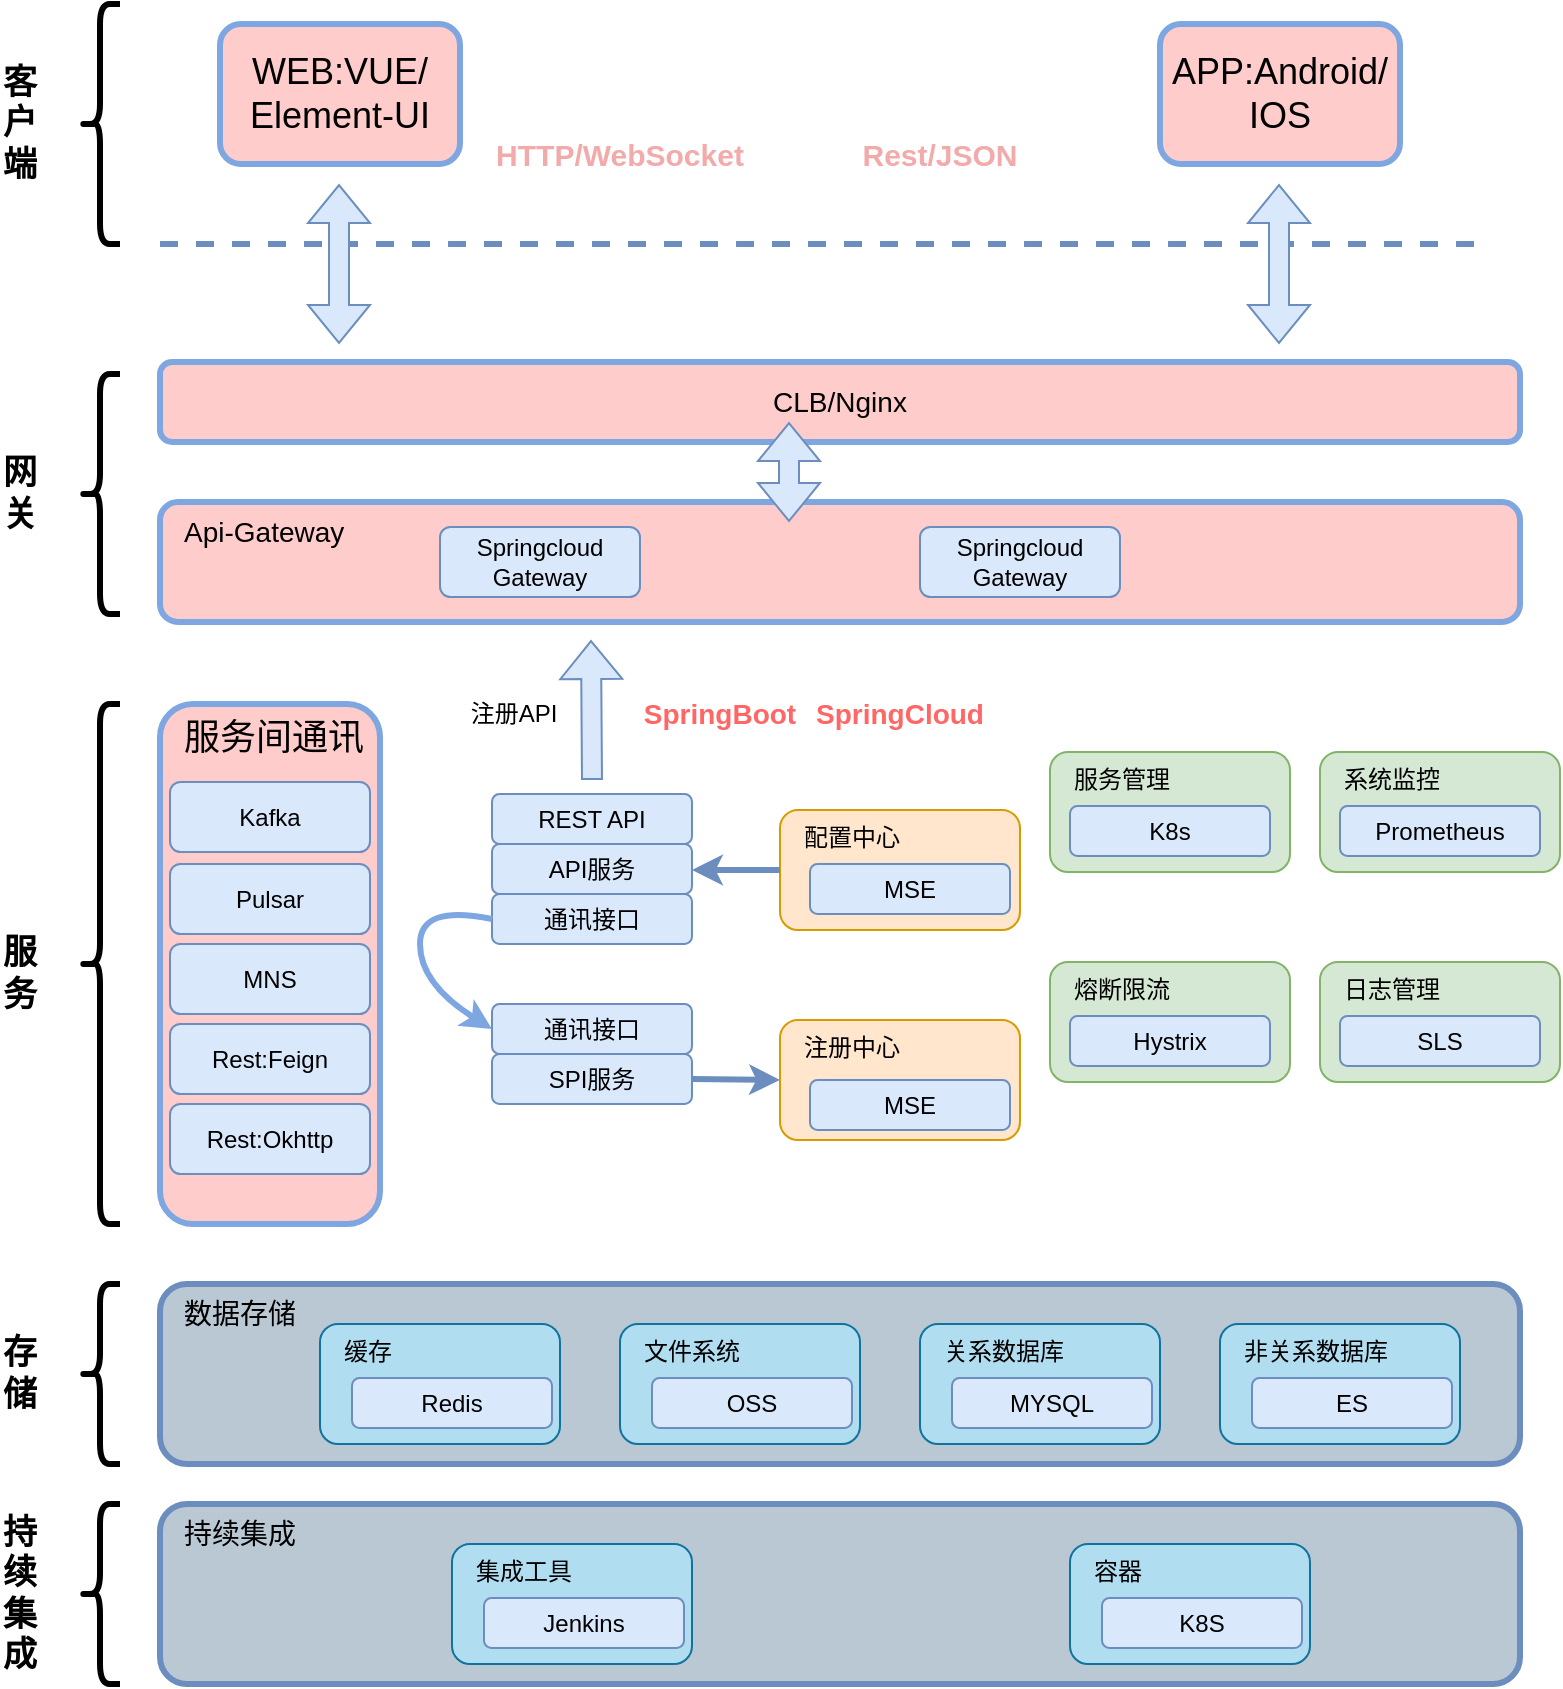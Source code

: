 <mxfile version="24.6.4" type="github">
  <diagram name="第 1 页" id="OAlhQ5RgoAdpzEQPvTgW">
    <mxGraphModel dx="2074" dy="1106" grid="1" gridSize="10" guides="1" tooltips="1" connect="1" arrows="1" fold="1" page="1" pageScale="1" pageWidth="827" pageHeight="1169" math="0" shadow="0">
      <root>
        <mxCell id="0" />
        <mxCell id="1" parent="0" />
        <mxCell id="uMQJd07oxPG79hwhNOlY-1" value="&lt;span style=&quot;font-size: 18px;&quot;&gt;&lt;font style=&quot;font-size: 18px;&quot;&gt;WEB:VUE/&lt;/font&gt;&lt;/span&gt;&lt;div style=&quot;font-size: 18px;&quot;&gt;&lt;font style=&quot;font-size: 18px;&quot;&gt;Element-UI&lt;/font&gt;&lt;/div&gt;" style="rounded=1;whiteSpace=wrap;html=1;fillColor=#FFCCCC;strokeColor=#7EA6E0;strokeWidth=3;" vertex="1" parent="1">
          <mxGeometry x="130" y="190" width="120" height="70" as="geometry" />
        </mxCell>
        <mxCell id="uMQJd07oxPG79hwhNOlY-2" value="" style="shape=curlyBracket;whiteSpace=wrap;html=1;rounded=1;labelPosition=left;verticalLabelPosition=middle;align=right;verticalAlign=middle;strokeWidth=3;" vertex="1" parent="1">
          <mxGeometry x="60" y="180" width="20" height="120" as="geometry" />
        </mxCell>
        <mxCell id="uMQJd07oxPG79hwhNOlY-3" value="&lt;b&gt;&lt;font style=&quot;font-size: 17px;&quot;&gt;客户端&lt;/font&gt;&lt;/b&gt;" style="text;html=1;align=center;verticalAlign=middle;whiteSpace=wrap;rounded=0;" vertex="1" parent="1">
          <mxGeometry x="20" y="225" width="20" height="30" as="geometry" />
        </mxCell>
        <mxCell id="uMQJd07oxPG79hwhNOlY-4" value="" style="endArrow=none;dashed=1;html=1;rounded=1;strokeWidth=3;fillColor=#dae8fc;strokeColor=#6C8EBF;curved=0;" edge="1" parent="1">
          <mxGeometry width="50" height="50" relative="1" as="geometry">
            <mxPoint x="100" y="300" as="sourcePoint" />
            <mxPoint x="760" y="300" as="targetPoint" />
          </mxGeometry>
        </mxCell>
        <mxCell id="uMQJd07oxPG79hwhNOlY-5" value="&lt;span style=&quot;font-size: 18px;&quot;&gt;APP:Android/&lt;/span&gt;&lt;div&gt;&lt;span style=&quot;font-size: 18px;&quot;&gt;IOS&lt;/span&gt;&lt;/div&gt;" style="rounded=1;whiteSpace=wrap;html=1;fillColor=#FFCCCC;strokeColor=#7EA6E0;strokeWidth=3;" vertex="1" parent="1">
          <mxGeometry x="600" y="190" width="120" height="70" as="geometry" />
        </mxCell>
        <mxCell id="uMQJd07oxPG79hwhNOlY-6" value="HTTP/WebSocket" style="text;html=1;align=center;verticalAlign=middle;whiteSpace=wrap;rounded=0;fontStyle=1;fontSize=15;fontColor=#f3aaaa;" vertex="1" parent="1">
          <mxGeometry x="300" y="240" width="60" height="30" as="geometry" />
        </mxCell>
        <mxCell id="uMQJd07oxPG79hwhNOlY-7" value="Rest/JSON" style="text;html=1;align=center;verticalAlign=middle;whiteSpace=wrap;rounded=0;fontStyle=1;fontSize=15;fontColor=#f3aaaa;" vertex="1" parent="1">
          <mxGeometry x="460" y="240" width="60" height="30" as="geometry" />
        </mxCell>
        <mxCell id="uMQJd07oxPG79hwhNOlY-8" value="" style="shape=flexArrow;endArrow=classic;startArrow=classic;html=1;rounded=0;labelBackgroundColor=#CCFFFF;fillColor=#dae8fc;strokeColor=#6c8ebf;" edge="1" parent="1">
          <mxGeometry width="100" height="100" relative="1" as="geometry">
            <mxPoint x="189.5" y="350" as="sourcePoint" />
            <mxPoint x="189.5" y="270" as="targetPoint" />
          </mxGeometry>
        </mxCell>
        <mxCell id="uMQJd07oxPG79hwhNOlY-9" value="" style="shape=flexArrow;endArrow=classic;startArrow=classic;html=1;rounded=0;labelBackgroundColor=#CCFFFF;fillColor=#dae8fc;strokeColor=#6c8ebf;" edge="1" parent="1">
          <mxGeometry width="100" height="100" relative="1" as="geometry">
            <mxPoint x="659.5" y="350" as="sourcePoint" />
            <mxPoint x="659.5" y="270" as="targetPoint" />
          </mxGeometry>
        </mxCell>
        <mxCell id="uMQJd07oxPG79hwhNOlY-10" value="" style="shape=curlyBracket;whiteSpace=wrap;html=1;rounded=1;labelPosition=left;verticalLabelPosition=middle;align=right;verticalAlign=middle;strokeWidth=3;" vertex="1" parent="1">
          <mxGeometry x="60" y="365" width="20" height="120" as="geometry" />
        </mxCell>
        <mxCell id="uMQJd07oxPG79hwhNOlY-11" value="&lt;span style=&quot;font-size: 17px;&quot;&gt;&lt;b&gt;网关&lt;/b&gt;&lt;/span&gt;" style="text;html=1;align=center;verticalAlign=middle;whiteSpace=wrap;rounded=0;" vertex="1" parent="1">
          <mxGeometry x="20" y="410" width="20" height="30" as="geometry" />
        </mxCell>
        <mxCell id="uMQJd07oxPG79hwhNOlY-13" value="&lt;font style=&quot;font-size: 14px;&quot;&gt;CLB/Nginx&lt;/font&gt;" style="rounded=1;whiteSpace=wrap;html=1;fillColor=#FFCCCC;strokeColor=#7EA6E0;strokeWidth=3;" vertex="1" parent="1">
          <mxGeometry x="100" y="359" width="680" height="40" as="geometry" />
        </mxCell>
        <mxCell id="uMQJd07oxPG79hwhNOlY-14" value="&lt;font style=&quot;font-size: 14px;&quot;&gt;Api-Gateway&lt;/font&gt;" style="rounded=1;whiteSpace=wrap;html=1;fillColor=#FFCCCC;strokeColor=#7EA6E0;strokeWidth=3;align=left;verticalAlign=top;spacingLeft=10;" vertex="1" parent="1">
          <mxGeometry x="100" y="429" width="680" height="60" as="geometry" />
        </mxCell>
        <mxCell id="uMQJd07oxPG79hwhNOlY-19" value="" style="shape=flexArrow;endArrow=classic;startArrow=classic;html=1;rounded=0;labelBackgroundColor=#CCFFFF;fillColor=#dae8fc;strokeColor=#6c8ebf;" edge="1" parent="1">
          <mxGeometry width="100" height="100" relative="1" as="geometry">
            <mxPoint x="414.5" y="439" as="sourcePoint" />
            <mxPoint x="414.5" y="389" as="targetPoint" />
          </mxGeometry>
        </mxCell>
        <mxCell id="uMQJd07oxPG79hwhNOlY-20" value="Springcloud&lt;div&gt;Gateway&lt;/div&gt;" style="rounded=1;whiteSpace=wrap;html=1;fillColor=#dae8fc;strokeColor=#6c8ebf;" vertex="1" parent="1">
          <mxGeometry x="240" y="441.5" width="100" height="35" as="geometry" />
        </mxCell>
        <mxCell id="uMQJd07oxPG79hwhNOlY-21" value="Springcloud&lt;div&gt;Gateway&lt;/div&gt;" style="rounded=1;whiteSpace=wrap;html=1;fillColor=#dae8fc;strokeColor=#6c8ebf;" vertex="1" parent="1">
          <mxGeometry x="480" y="441.5" width="100" height="35" as="geometry" />
        </mxCell>
        <mxCell id="uMQJd07oxPG79hwhNOlY-23" value="" style="shape=curlyBracket;whiteSpace=wrap;html=1;rounded=1;labelPosition=left;verticalLabelPosition=middle;align=right;verticalAlign=middle;strokeWidth=3;" vertex="1" parent="1">
          <mxGeometry x="60" y="530" width="20" height="260" as="geometry" />
        </mxCell>
        <mxCell id="uMQJd07oxPG79hwhNOlY-24" value="&lt;span style=&quot;font-size: 17px;&quot;&gt;&lt;b&gt;服务&lt;/b&gt;&lt;/span&gt;" style="text;html=1;align=center;verticalAlign=middle;whiteSpace=wrap;rounded=0;" vertex="1" parent="1">
          <mxGeometry x="20" y="650" width="20" height="30" as="geometry" />
        </mxCell>
        <mxCell id="uMQJd07oxPG79hwhNOlY-25" value="&lt;span style=&quot;font-size: 18px;&quot;&gt;服务间通讯&lt;/span&gt;" style="rounded=1;whiteSpace=wrap;html=1;fillColor=#FFCCCC;strokeColor=#7EA6E0;strokeWidth=3;spacingLeft=10;verticalAlign=top;align=left;" vertex="1" parent="1">
          <mxGeometry x="100" y="530" width="110" height="260" as="geometry" />
        </mxCell>
        <mxCell id="uMQJd07oxPG79hwhNOlY-26" value="Kafka" style="rounded=1;whiteSpace=wrap;html=1;fillColor=#dae8fc;strokeColor=#6c8ebf;" vertex="1" parent="1">
          <mxGeometry x="105" y="569" width="100" height="35" as="geometry" />
        </mxCell>
        <mxCell id="uMQJd07oxPG79hwhNOlY-27" value="Pulsar" style="rounded=1;whiteSpace=wrap;html=1;fillColor=#dae8fc;strokeColor=#6c8ebf;" vertex="1" parent="1">
          <mxGeometry x="105" y="610" width="100" height="35" as="geometry" />
        </mxCell>
        <mxCell id="uMQJd07oxPG79hwhNOlY-28" value="Rest:Feign" style="rounded=1;whiteSpace=wrap;html=1;fillColor=#dae8fc;strokeColor=#6c8ebf;" vertex="1" parent="1">
          <mxGeometry x="105" y="690" width="100" height="35" as="geometry" />
        </mxCell>
        <mxCell id="uMQJd07oxPG79hwhNOlY-29" value="Rest:Okhttp" style="rounded=1;whiteSpace=wrap;html=1;fillColor=#dae8fc;strokeColor=#6c8ebf;" vertex="1" parent="1">
          <mxGeometry x="105" y="730" width="100" height="35" as="geometry" />
        </mxCell>
        <mxCell id="uMQJd07oxPG79hwhNOlY-30" value="MNS" style="rounded=1;whiteSpace=wrap;html=1;fillColor=#dae8fc;strokeColor=#6c8ebf;" vertex="1" parent="1">
          <mxGeometry x="105" y="650" width="100" height="35" as="geometry" />
        </mxCell>
        <mxCell id="uMQJd07oxPG79hwhNOlY-31" value="REST API" style="rounded=1;whiteSpace=wrap;html=1;fillColor=#dae8fc;strokeColor=#6c8ebf;" vertex="1" parent="1">
          <mxGeometry x="266" y="575" width="100" height="25" as="geometry" />
        </mxCell>
        <mxCell id="uMQJd07oxPG79hwhNOlY-33" value="API服务" style="rounded=1;whiteSpace=wrap;html=1;fillColor=#dae8fc;strokeColor=#6c8ebf;" vertex="1" parent="1">
          <mxGeometry x="266" y="600" width="100" height="25" as="geometry" />
        </mxCell>
        <mxCell id="uMQJd07oxPG79hwhNOlY-34" value="通讯接口" style="rounded=1;whiteSpace=wrap;html=1;fillColor=#dae8fc;strokeColor=#6c8ebf;" vertex="1" parent="1">
          <mxGeometry x="266" y="625" width="100" height="25" as="geometry" />
        </mxCell>
        <mxCell id="uMQJd07oxPG79hwhNOlY-35" value="" style="shape=flexArrow;endArrow=classic;html=1;rounded=0;fillColor=#dae8fc;strokeColor=#6c8ebf;" edge="1" parent="1">
          <mxGeometry width="50" height="50" relative="1" as="geometry">
            <mxPoint x="316" y="568" as="sourcePoint" />
            <mxPoint x="315.5" y="498" as="targetPoint" />
          </mxGeometry>
        </mxCell>
        <mxCell id="uMQJd07oxPG79hwhNOlY-36" value="注册API" style="text;html=1;align=center;verticalAlign=middle;whiteSpace=wrap;rounded=0;" vertex="1" parent="1">
          <mxGeometry x="247" y="520" width="60" height="30" as="geometry" />
        </mxCell>
        <mxCell id="uMQJd07oxPG79hwhNOlY-37" value="通讯接口" style="rounded=1;whiteSpace=wrap;html=1;fillColor=#dae8fc;strokeColor=#6c8ebf;" vertex="1" parent="1">
          <mxGeometry x="266" y="680" width="100" height="25" as="geometry" />
        </mxCell>
        <mxCell id="uMQJd07oxPG79hwhNOlY-38" value="SPI服务" style="rounded=1;whiteSpace=wrap;html=1;fillColor=#dae8fc;strokeColor=#6c8ebf;" vertex="1" parent="1">
          <mxGeometry x="266" y="705" width="100" height="25" as="geometry" />
        </mxCell>
        <mxCell id="uMQJd07oxPG79hwhNOlY-46" value="" style="curved=1;endArrow=classic;html=1;rounded=0;exitX=0;exitY=0.5;exitDx=0;exitDy=0;entryX=0;entryY=0.5;entryDx=0;entryDy=0;strokeWidth=3;strokeColor=#7EA6E0;" edge="1" parent="1" source="uMQJd07oxPG79hwhNOlY-34" target="uMQJd07oxPG79hwhNOlY-37">
          <mxGeometry width="50" height="50" relative="1" as="geometry">
            <mxPoint x="210" y="620" as="sourcePoint" />
            <mxPoint x="260" y="670" as="targetPoint" />
            <Array as="points">
              <mxPoint x="230" y="630" />
              <mxPoint x="230" y="670" />
            </Array>
          </mxGeometry>
        </mxCell>
        <mxCell id="uMQJd07oxPG79hwhNOlY-47" value="SpringBoot" style="text;html=1;align=center;verticalAlign=middle;whiteSpace=wrap;rounded=0;fontColor=#FF6666;fontStyle=1;fontSize=14;" vertex="1" parent="1">
          <mxGeometry x="350" y="520" width="60" height="30" as="geometry" />
        </mxCell>
        <mxCell id="uMQJd07oxPG79hwhNOlY-48" value="SpringCloud" style="text;html=1;align=center;verticalAlign=middle;whiteSpace=wrap;rounded=0;fontColor=#FF6666;fontStyle=1;fontSize=14;" vertex="1" parent="1">
          <mxGeometry x="440" y="520" width="60" height="30" as="geometry" />
        </mxCell>
        <mxCell id="uMQJd07oxPG79hwhNOlY-49" value="配置中心" style="rounded=1;whiteSpace=wrap;html=1;fillColor=#ffe6cc;strokeColor=#d79b00;align=left;verticalAlign=top;spacingLeft=10;" vertex="1" parent="1">
          <mxGeometry x="410" y="583" width="120" height="60" as="geometry" />
        </mxCell>
        <mxCell id="uMQJd07oxPG79hwhNOlY-50" value="注册中心" style="rounded=1;whiteSpace=wrap;html=1;fillColor=#ffe6cc;strokeColor=#d79b00;align=left;verticalAlign=top;spacingLeft=10;" vertex="1" parent="1">
          <mxGeometry x="410" y="688" width="120" height="60" as="geometry" />
        </mxCell>
        <mxCell id="uMQJd07oxPG79hwhNOlY-51" value="MSE" style="rounded=1;whiteSpace=wrap;html=1;fillColor=#dae8fc;strokeColor=#6c8ebf;" vertex="1" parent="1">
          <mxGeometry x="425" y="610" width="100" height="25" as="geometry" />
        </mxCell>
        <mxCell id="uMQJd07oxPG79hwhNOlY-52" value="MSE" style="rounded=1;whiteSpace=wrap;html=1;fillColor=#dae8fc;strokeColor=#6c8ebf;" vertex="1" parent="1">
          <mxGeometry x="425" y="718" width="100" height="25" as="geometry" />
        </mxCell>
        <mxCell id="uMQJd07oxPG79hwhNOlY-53" value="" style="endArrow=classic;html=1;rounded=0;exitX=0;exitY=0.5;exitDx=0;exitDy=0;strokeColor=#6C8EBF;strokeWidth=3;" edge="1" parent="1" source="uMQJd07oxPG79hwhNOlY-49">
          <mxGeometry width="50" height="50" relative="1" as="geometry">
            <mxPoint x="370" y="810" as="sourcePoint" />
            <mxPoint x="366" y="613" as="targetPoint" />
          </mxGeometry>
        </mxCell>
        <mxCell id="uMQJd07oxPG79hwhNOlY-54" value="" style="endArrow=classic;html=1;rounded=0;exitX=1;exitY=0.5;exitDx=0;exitDy=0;entryX=0;entryY=0.5;entryDx=0;entryDy=0;strokeColor=#6C8EBF;strokeWidth=3;" edge="1" parent="1" source="uMQJd07oxPG79hwhNOlY-38" target="uMQJd07oxPG79hwhNOlY-50">
          <mxGeometry width="50" height="50" relative="1" as="geometry">
            <mxPoint x="416" y="613" as="sourcePoint" />
            <mxPoint x="376" y="623" as="targetPoint" />
          </mxGeometry>
        </mxCell>
        <mxCell id="uMQJd07oxPG79hwhNOlY-55" value="服务管理" style="rounded=1;whiteSpace=wrap;html=1;fillColor=#d5e8d4;strokeColor=#82b366;align=left;verticalAlign=top;spacingLeft=10;" vertex="1" parent="1">
          <mxGeometry x="545" y="554" width="120" height="60" as="geometry" />
        </mxCell>
        <mxCell id="uMQJd07oxPG79hwhNOlY-56" value="K8s" style="rounded=1;whiteSpace=wrap;html=1;fillColor=#dae8fc;strokeColor=#6c8ebf;" vertex="1" parent="1">
          <mxGeometry x="555" y="581" width="100" height="25" as="geometry" />
        </mxCell>
        <mxCell id="uMQJd07oxPG79hwhNOlY-57" value="系统监控" style="rounded=1;whiteSpace=wrap;html=1;fillColor=#d5e8d4;strokeColor=#82b366;align=left;verticalAlign=top;spacingLeft=10;" vertex="1" parent="1">
          <mxGeometry x="680" y="554" width="120" height="60" as="geometry" />
        </mxCell>
        <mxCell id="uMQJd07oxPG79hwhNOlY-58" value="Prometheus" style="rounded=1;whiteSpace=wrap;html=1;fillColor=#dae8fc;strokeColor=#6c8ebf;" vertex="1" parent="1">
          <mxGeometry x="690" y="581" width="100" height="25" as="geometry" />
        </mxCell>
        <mxCell id="uMQJd07oxPG79hwhNOlY-59" value="熔断限流" style="rounded=1;whiteSpace=wrap;html=1;fillColor=#d5e8d4;strokeColor=#82b366;align=left;verticalAlign=top;spacingLeft=10;" vertex="1" parent="1">
          <mxGeometry x="545" y="659" width="120" height="60" as="geometry" />
        </mxCell>
        <mxCell id="uMQJd07oxPG79hwhNOlY-60" value="Hystrix" style="rounded=1;whiteSpace=wrap;html=1;fillColor=#dae8fc;strokeColor=#6c8ebf;" vertex="1" parent="1">
          <mxGeometry x="555" y="686" width="100" height="25" as="geometry" />
        </mxCell>
        <mxCell id="uMQJd07oxPG79hwhNOlY-61" value="日志管理" style="rounded=1;whiteSpace=wrap;html=1;fillColor=#d5e8d4;strokeColor=#82b366;align=left;verticalAlign=top;spacingLeft=10;" vertex="1" parent="1">
          <mxGeometry x="680" y="659" width="120" height="60" as="geometry" />
        </mxCell>
        <mxCell id="uMQJd07oxPG79hwhNOlY-62" value="SLS" style="rounded=1;whiteSpace=wrap;html=1;fillColor=#dae8fc;strokeColor=#6c8ebf;" vertex="1" parent="1">
          <mxGeometry x="690" y="686" width="100" height="25" as="geometry" />
        </mxCell>
        <mxCell id="uMQJd07oxPG79hwhNOlY-63" value="" style="shape=curlyBracket;whiteSpace=wrap;html=1;rounded=1;labelPosition=left;verticalLabelPosition=middle;align=right;verticalAlign=middle;strokeWidth=3;" vertex="1" parent="1">
          <mxGeometry x="60" y="820" width="20" height="90" as="geometry" />
        </mxCell>
        <mxCell id="uMQJd07oxPG79hwhNOlY-64" value="&lt;span style=&quot;font-size: 17px;&quot;&gt;&lt;b&gt;存储&lt;/b&gt;&lt;/span&gt;" style="text;html=1;align=center;verticalAlign=middle;whiteSpace=wrap;rounded=0;" vertex="1" parent="1">
          <mxGeometry x="20" y="850" width="20" height="30" as="geometry" />
        </mxCell>
        <mxCell id="uMQJd07oxPG79hwhNOlY-65" value="&lt;font style=&quot;font-size: 14px;&quot;&gt;数据存储&lt;/font&gt;" style="rounded=1;whiteSpace=wrap;html=1;fillColor=#bac8d3;strokeColor=#6C8EBF;strokeWidth=3;align=left;verticalAlign=top;spacingLeft=10;" vertex="1" parent="1">
          <mxGeometry x="100" y="820" width="680" height="90" as="geometry" />
        </mxCell>
        <mxCell id="uMQJd07oxPG79hwhNOlY-74" value="" style="group" vertex="1" connectable="0" parent="1">
          <mxGeometry x="180" y="840" width="120" height="60" as="geometry" />
        </mxCell>
        <mxCell id="uMQJd07oxPG79hwhNOlY-68" value="缓存" style="rounded=1;whiteSpace=wrap;html=1;fillColor=#b1ddf0;strokeColor=#10739e;verticalAlign=top;align=left;spacingLeft=10;movable=1;resizable=1;rotatable=1;deletable=1;editable=1;locked=0;connectable=1;" vertex="1" parent="uMQJd07oxPG79hwhNOlY-74">
          <mxGeometry width="120" height="60" as="geometry" />
        </mxCell>
        <mxCell id="uMQJd07oxPG79hwhNOlY-69" value="Redis" style="rounded=1;whiteSpace=wrap;html=1;fillColor=#dae8fc;strokeColor=#6c8ebf;movable=1;resizable=1;rotatable=1;deletable=1;editable=1;locked=0;connectable=1;" vertex="1" parent="uMQJd07oxPG79hwhNOlY-74">
          <mxGeometry x="16" y="27" width="100" height="25" as="geometry" />
        </mxCell>
        <mxCell id="uMQJd07oxPG79hwhNOlY-75" value="" style="group" vertex="1" connectable="0" parent="1">
          <mxGeometry x="330" y="840" width="120" height="60" as="geometry" />
        </mxCell>
        <mxCell id="uMQJd07oxPG79hwhNOlY-76" value="文件系统" style="rounded=1;whiteSpace=wrap;html=1;fillColor=#b1ddf0;strokeColor=#10739e;verticalAlign=top;align=left;spacingLeft=10;movable=1;resizable=1;rotatable=1;deletable=1;editable=1;locked=0;connectable=1;" vertex="1" parent="uMQJd07oxPG79hwhNOlY-75">
          <mxGeometry width="120" height="60" as="geometry" />
        </mxCell>
        <mxCell id="uMQJd07oxPG79hwhNOlY-77" value="OSS" style="rounded=1;whiteSpace=wrap;html=1;fillColor=#dae8fc;strokeColor=#6c8ebf;movable=1;resizable=1;rotatable=1;deletable=1;editable=1;locked=0;connectable=1;" vertex="1" parent="uMQJd07oxPG79hwhNOlY-75">
          <mxGeometry x="16" y="27" width="100" height="25" as="geometry" />
        </mxCell>
        <mxCell id="uMQJd07oxPG79hwhNOlY-78" value="" style="group" vertex="1" connectable="0" parent="1">
          <mxGeometry x="480" y="840" width="120" height="60" as="geometry" />
        </mxCell>
        <mxCell id="uMQJd07oxPG79hwhNOlY-79" value="关系数据库" style="rounded=1;whiteSpace=wrap;html=1;fillColor=#b1ddf0;strokeColor=#10739e;verticalAlign=top;align=left;spacingLeft=10;movable=1;resizable=1;rotatable=1;deletable=1;editable=1;locked=0;connectable=1;" vertex="1" parent="uMQJd07oxPG79hwhNOlY-78">
          <mxGeometry width="120" height="60" as="geometry" />
        </mxCell>
        <mxCell id="uMQJd07oxPG79hwhNOlY-80" value="MYSQL" style="rounded=1;whiteSpace=wrap;html=1;fillColor=#dae8fc;strokeColor=#6c8ebf;movable=1;resizable=1;rotatable=1;deletable=1;editable=1;locked=0;connectable=1;" vertex="1" parent="uMQJd07oxPG79hwhNOlY-78">
          <mxGeometry x="16" y="27" width="100" height="25" as="geometry" />
        </mxCell>
        <mxCell id="uMQJd07oxPG79hwhNOlY-81" value="" style="group" vertex="1" connectable="0" parent="1">
          <mxGeometry x="630" y="840" width="120" height="60" as="geometry" />
        </mxCell>
        <mxCell id="uMQJd07oxPG79hwhNOlY-82" value="非关系数据库" style="rounded=1;whiteSpace=wrap;html=1;fillColor=#b1ddf0;strokeColor=#10739e;verticalAlign=top;align=left;spacingLeft=10;movable=1;resizable=1;rotatable=1;deletable=1;editable=1;locked=0;connectable=1;" vertex="1" parent="uMQJd07oxPG79hwhNOlY-81">
          <mxGeometry width="120" height="60" as="geometry" />
        </mxCell>
        <mxCell id="uMQJd07oxPG79hwhNOlY-83" value="ES" style="rounded=1;whiteSpace=wrap;html=1;fillColor=#dae8fc;strokeColor=#6c8ebf;movable=1;resizable=1;rotatable=1;deletable=1;editable=1;locked=0;connectable=1;" vertex="1" parent="uMQJd07oxPG79hwhNOlY-81">
          <mxGeometry x="16" y="27" width="100" height="25" as="geometry" />
        </mxCell>
        <mxCell id="uMQJd07oxPG79hwhNOlY-85" value="" style="shape=curlyBracket;whiteSpace=wrap;html=1;rounded=1;labelPosition=left;verticalLabelPosition=middle;align=right;verticalAlign=middle;strokeWidth=3;" vertex="1" parent="1">
          <mxGeometry x="60" y="930" width="20" height="90" as="geometry" />
        </mxCell>
        <mxCell id="uMQJd07oxPG79hwhNOlY-86" value="&lt;span style=&quot;font-size: 17px;&quot;&gt;&lt;b&gt;持续集成&lt;/b&gt;&lt;/span&gt;" style="text;html=1;align=center;verticalAlign=middle;whiteSpace=wrap;rounded=0;" vertex="1" parent="1">
          <mxGeometry x="20" y="960" width="20" height="30" as="geometry" />
        </mxCell>
        <mxCell id="uMQJd07oxPG79hwhNOlY-87" value="&lt;font style=&quot;font-size: 14px;&quot;&gt;持续集成&lt;/font&gt;" style="rounded=1;whiteSpace=wrap;html=1;fillColor=#bac8d3;strokeColor=#6C8EBF;strokeWidth=3;align=left;verticalAlign=top;spacingLeft=10;" vertex="1" parent="1">
          <mxGeometry x="100" y="930" width="680" height="90" as="geometry" />
        </mxCell>
        <mxCell id="uMQJd07oxPG79hwhNOlY-88" value="" style="group" vertex="1" connectable="0" parent="1">
          <mxGeometry x="246" y="950" width="120" height="60" as="geometry" />
        </mxCell>
        <mxCell id="uMQJd07oxPG79hwhNOlY-89" value="集成工具" style="rounded=1;whiteSpace=wrap;html=1;fillColor=#b1ddf0;strokeColor=#10739e;verticalAlign=top;align=left;spacingLeft=10;movable=1;resizable=1;rotatable=1;deletable=1;editable=1;locked=0;connectable=1;" vertex="1" parent="uMQJd07oxPG79hwhNOlY-88">
          <mxGeometry width="120" height="60" as="geometry" />
        </mxCell>
        <mxCell id="uMQJd07oxPG79hwhNOlY-90" value="Jenkins" style="rounded=1;whiteSpace=wrap;html=1;fillColor=#dae8fc;strokeColor=#6c8ebf;movable=1;resizable=1;rotatable=1;deletable=1;editable=1;locked=0;connectable=1;" vertex="1" parent="uMQJd07oxPG79hwhNOlY-88">
          <mxGeometry x="16" y="27" width="100" height="25" as="geometry" />
        </mxCell>
        <mxCell id="uMQJd07oxPG79hwhNOlY-91" value="" style="group" vertex="1" connectable="0" parent="1">
          <mxGeometry x="555" y="950" width="120" height="60" as="geometry" />
        </mxCell>
        <mxCell id="uMQJd07oxPG79hwhNOlY-92" value="容器" style="rounded=1;whiteSpace=wrap;html=1;fillColor=#b1ddf0;strokeColor=#10739e;verticalAlign=top;align=left;spacingLeft=10;movable=1;resizable=1;rotatable=1;deletable=1;editable=1;locked=0;connectable=1;" vertex="1" parent="uMQJd07oxPG79hwhNOlY-91">
          <mxGeometry width="120" height="60" as="geometry" />
        </mxCell>
        <mxCell id="uMQJd07oxPG79hwhNOlY-93" value="K8S" style="rounded=1;whiteSpace=wrap;html=1;fillColor=#dae8fc;strokeColor=#6c8ebf;movable=1;resizable=1;rotatable=1;deletable=1;editable=1;locked=0;connectable=1;" vertex="1" parent="uMQJd07oxPG79hwhNOlY-91">
          <mxGeometry x="16" y="27" width="100" height="25" as="geometry" />
        </mxCell>
      </root>
    </mxGraphModel>
  </diagram>
</mxfile>
